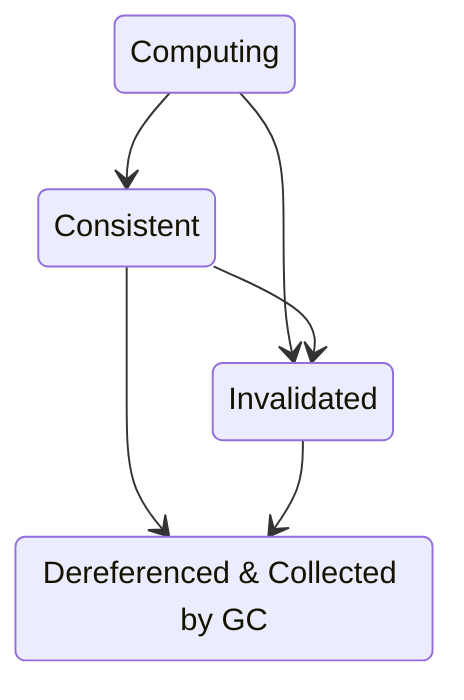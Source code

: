 stateDiagram
  Dereferenced: Dereferenced & Collected by GC
  Computing --> Consistent
  Computing --> Invalidated
	Consistent --> Invalidated
  Consistent --> Dereferenced
  Invalidated --> Dereferenced
